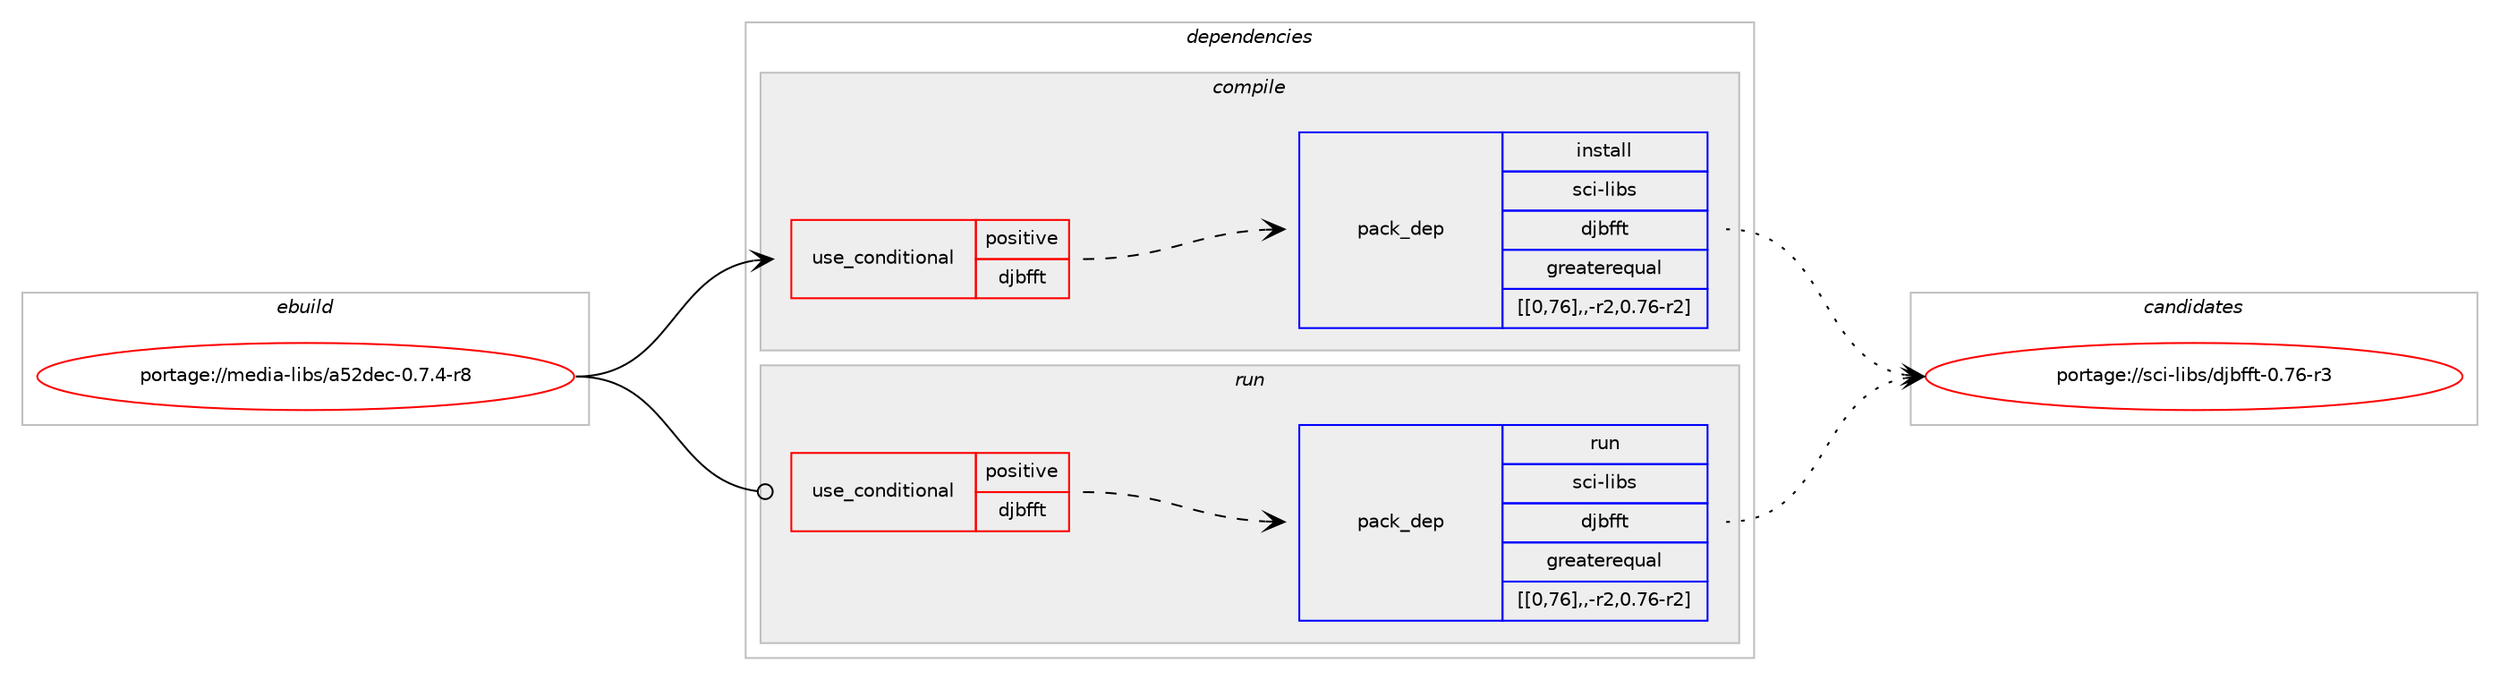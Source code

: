 digraph prolog {

# *************
# Graph options
# *************

newrank=true;
concentrate=true;
compound=true;
graph [rankdir=LR,fontname=Helvetica,fontsize=10,ranksep=1.5];#, ranksep=2.5, nodesep=0.2];
edge  [arrowhead=vee];
node  [fontname=Helvetica,fontsize=10];

# **********
# The ebuild
# **********

subgraph cluster_leftcol {
color=gray;
label=<<i>ebuild</i>>;
id [label="portage://media-libs/a52dec-0.7.4-r8", color=red, width=4, href="../media-libs/a52dec-0.7.4-r8.svg"];
}

# ****************
# The dependencies
# ****************

subgraph cluster_midcol {
color=gray;
label=<<i>dependencies</i>>;
subgraph cluster_compile {
fillcolor="#eeeeee";
style=filled;
label=<<i>compile</i>>;
subgraph cond77422 {
dependency310736 [label=<<TABLE BORDER="0" CELLBORDER="1" CELLSPACING="0" CELLPADDING="4"><TR><TD ROWSPAN="3" CELLPADDING="10">use_conditional</TD></TR><TR><TD>positive</TD></TR><TR><TD>djbfft</TD></TR></TABLE>>, shape=none, color=red];
subgraph pack230797 {
dependency310737 [label=<<TABLE BORDER="0" CELLBORDER="1" CELLSPACING="0" CELLPADDING="4" WIDTH="220"><TR><TD ROWSPAN="6" CELLPADDING="30">pack_dep</TD></TR><TR><TD WIDTH="110">install</TD></TR><TR><TD>sci-libs</TD></TR><TR><TD>djbfft</TD></TR><TR><TD>greaterequal</TD></TR><TR><TD>[[0,76],,-r2,0.76-r2]</TD></TR></TABLE>>, shape=none, color=blue];
}
dependency310736:e -> dependency310737:w [weight=20,style="dashed",arrowhead="vee"];
}
id:e -> dependency310736:w [weight=20,style="solid",arrowhead="vee"];
}
subgraph cluster_compileandrun {
fillcolor="#eeeeee";
style=filled;
label=<<i>compile and run</i>>;
}
subgraph cluster_run {
fillcolor="#eeeeee";
style=filled;
label=<<i>run</i>>;
subgraph cond77423 {
dependency310738 [label=<<TABLE BORDER="0" CELLBORDER="1" CELLSPACING="0" CELLPADDING="4"><TR><TD ROWSPAN="3" CELLPADDING="10">use_conditional</TD></TR><TR><TD>positive</TD></TR><TR><TD>djbfft</TD></TR></TABLE>>, shape=none, color=red];
subgraph pack230798 {
dependency310739 [label=<<TABLE BORDER="0" CELLBORDER="1" CELLSPACING="0" CELLPADDING="4" WIDTH="220"><TR><TD ROWSPAN="6" CELLPADDING="30">pack_dep</TD></TR><TR><TD WIDTH="110">run</TD></TR><TR><TD>sci-libs</TD></TR><TR><TD>djbfft</TD></TR><TR><TD>greaterequal</TD></TR><TR><TD>[[0,76],,-r2,0.76-r2]</TD></TR></TABLE>>, shape=none, color=blue];
}
dependency310738:e -> dependency310739:w [weight=20,style="dashed",arrowhead="vee"];
}
id:e -> dependency310738:w [weight=20,style="solid",arrowhead="odot"];
}
}

# **************
# The candidates
# **************

subgraph cluster_choices {
rank=same;
color=gray;
label=<<i>candidates</i>>;

subgraph choice230797 {
color=black;
nodesep=1;
choice115991054510810598115471001069810210211645484655544511451 [label="portage://sci-libs/djbfft-0.76-r3", color=red, width=4,href="../sci-libs/djbfft-0.76-r3.svg"];
dependency310737:e -> choice115991054510810598115471001069810210211645484655544511451:w [style=dotted,weight="100"];
}
subgraph choice230798 {
color=black;
nodesep=1;
choice115991054510810598115471001069810210211645484655544511451 [label="portage://sci-libs/djbfft-0.76-r3", color=red, width=4,href="../sci-libs/djbfft-0.76-r3.svg"];
dependency310739:e -> choice115991054510810598115471001069810210211645484655544511451:w [style=dotted,weight="100"];
}
}

}
